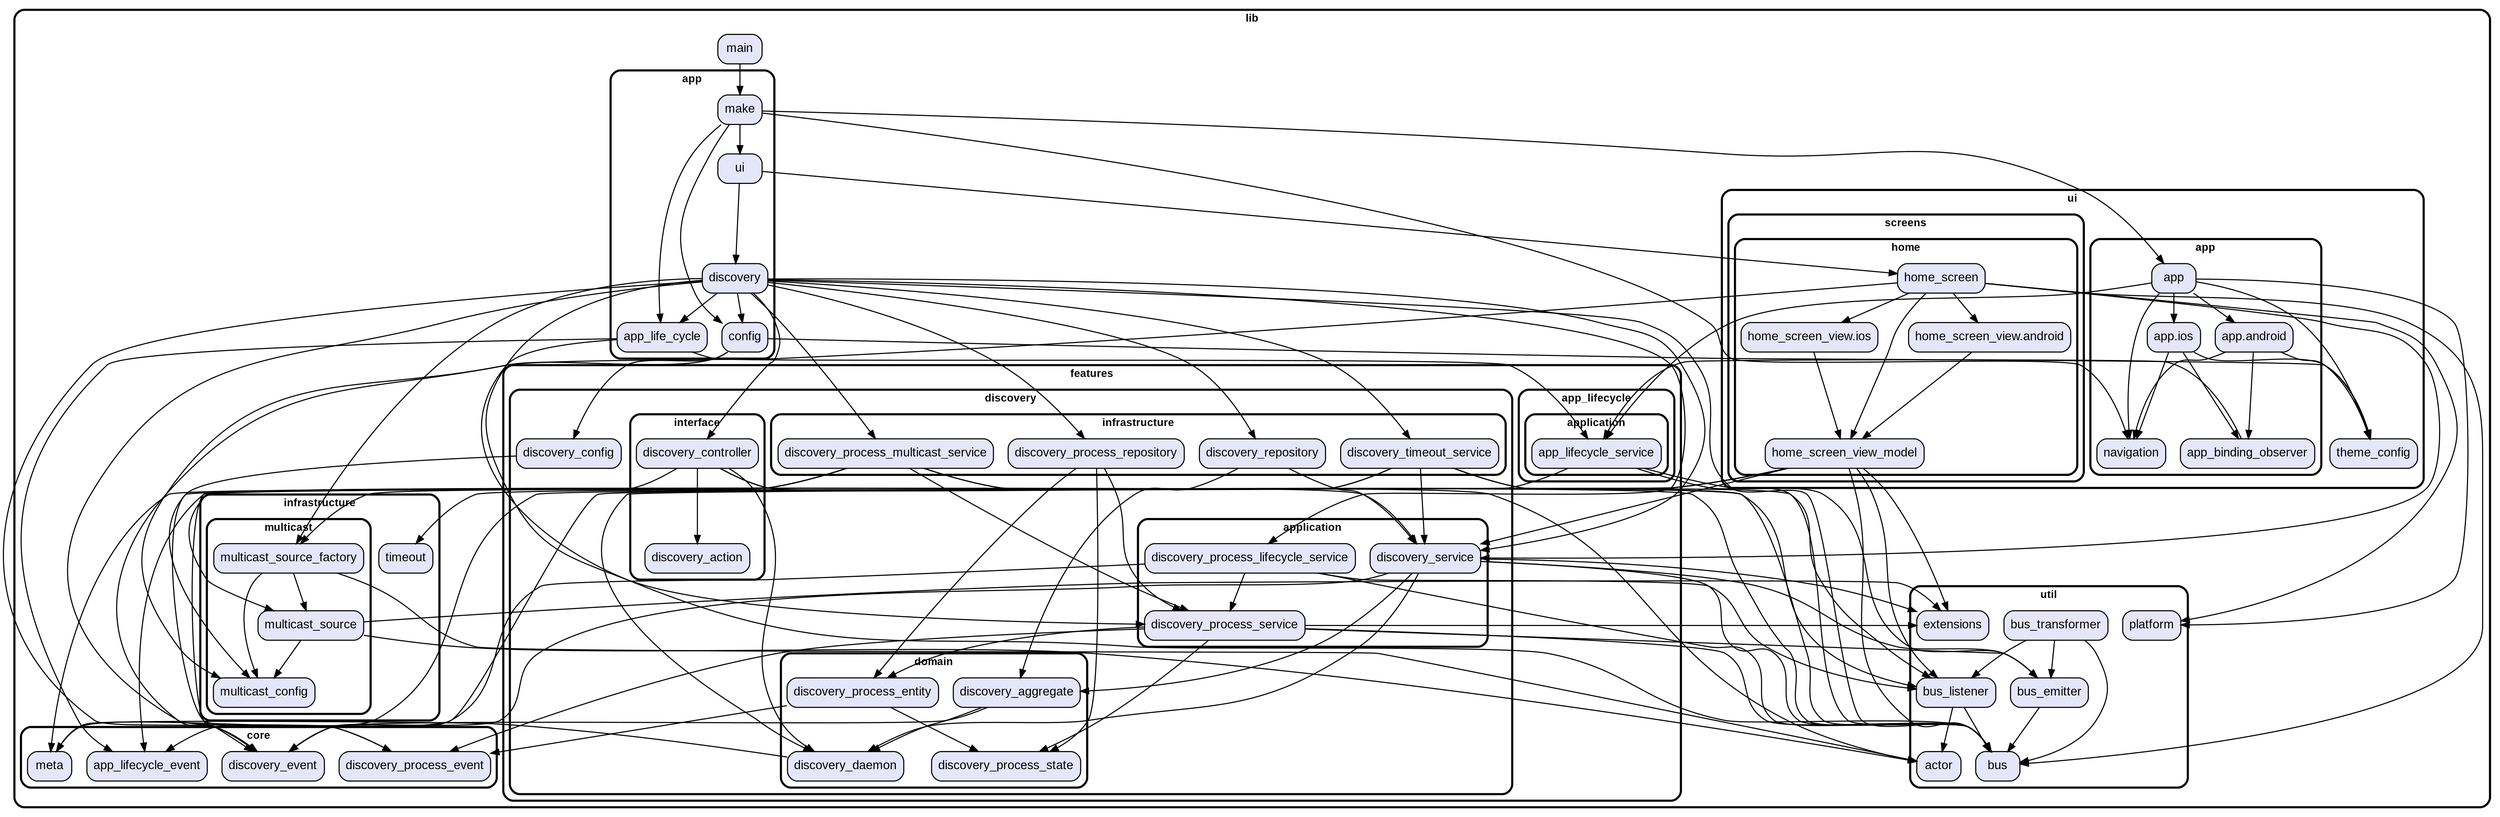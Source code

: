 digraph "" {
  graph [style=rounded fontname="Arial Black" fontsize=13 penwidth=2.6];
  node [shape=rect style="filled,rounded" fontname=Arial fontsize=15 fillcolor=Lavender penwidth=1.3];
  edge [penwidth=1.3];
  "/ui/app/app.android.dart" [label="app.android"];
  "/ui/app/app_binding_observer.dart" [label="app_binding_observer"];
  "/ui/app/app.ios.dart" [label="app.ios"];
  "/ui/app/navigation.dart" [label="navigation"];
  "/ui/app/app.dart" [label="app"];
  "/ui/screens/home/home_screen_view.android.dart" [label="home_screen_view.android"];
  "/ui/screens/home/home_screen_view.ios.dart" [label="home_screen_view.ios"];
  "/ui/screens/home/home_screen_view_model.dart" [label="home_screen_view_model"];
  "/ui/screens/home/home_screen.dart" [label="home_screen"];
  "/ui/theme_config.dart" [label="theme_config"];
  "/core/meta.dart" [label="meta"];
  "/core/discovery_process_event.dart" [label="discovery_process_event"];
  "/core/app_lifecycle_event.dart" [label="app_lifecycle_event"];
  "/core/discovery_event.dart" [label="discovery_event"];
  "/app/ui.dart" [label="ui"];
  "/app/config.dart" [label="config"];
  "/app/app_life_cycle.dart" [label="app_life_cycle"];
  "/app/discovery.dart" [label="discovery"];
  "/app/make.dart" [label="make"];
  "/util/extensions.dart" [label="extensions"];
  "/util/bus_transformer.dart" [label="bus_transformer"];
  "/util/actor.dart" [label="actor"];
  "/util/bus_emitter.dart" [label="bus_emitter"];
  "/util/platform.dart" [label="platform"];
  "/util/bus.dart" [label="bus"];
  "/util/bus_listener.dart" [label="bus_listener"];
  "/features/discovery/interface/discovery_controller.dart" [label="discovery_controller"];
  "/features/discovery/interface/discovery_action.dart" [label="discovery_action"];
  "/features/discovery/discovery_config.dart" [label="discovery_config"];
  "/features/discovery/application/discovery_process_lifecycle_service.dart" [label="discovery_process_lifecycle_service"];
  "/features/discovery/application/discovery_process_service.dart" [label="discovery_process_service"];
  "/features/discovery/application/discovery_service.dart" [label="discovery_service"];
  "/features/discovery/infrastructure/discovery_process_repository.dart" [label="discovery_process_repository"];
  "/features/discovery/infrastructure/discovery_repository.dart" [label="discovery_repository"];
  "/features/discovery/infrastructure/discovery_process_multicast_service.dart" [label="discovery_process_multicast_service"];
  "/features/discovery/infrastructure/discovery_timeout_service.dart" [label="discovery_timeout_service"];
  "/features/discovery/domain/discovery_daemon.dart" [label="discovery_daemon"];
  "/features/discovery/domain/discovery_aggregate.dart" [label="discovery_aggregate"];
  "/features/discovery/domain/discovery_process_state.dart" [label="discovery_process_state"];
  "/features/discovery/domain/discovery_process_entity.dart" [label="discovery_process_entity"];
  "/features/app_lifecycle/application/app_lifecycle_service.dart" [label="app_lifecycle_service"];
  "/main.dart" [label="main"];
  "/infrastructure/multicast/multicast_source_factory.dart" [label="multicast_source_factory"];
  "/infrastructure/multicast/multicast_source.dart" [label="multicast_source"];
  "/infrastructure/multicast/multicast_config.dart" [label="multicast_config"];
  "/infrastructure/timeout.dart" [label="timeout"];
  subgraph "cluster~" {
    label="lib";
    "/main.dart";
    subgraph "cluster~/ui" {
      label="ui";
      "/ui/theme_config.dart";
      subgraph "cluster~/ui/app" {
        label="app";
        "/ui/app/app.android.dart";
        "/ui/app/app_binding_observer.dart";
        "/ui/app/app.ios.dart";
        "/ui/app/navigation.dart";
        "/ui/app/app.dart";
      }
      subgraph "cluster~/ui/screens" {
        label="screens";
        subgraph "cluster~/ui/screens/home" {
          label="home";
          "/ui/screens/home/home_screen_view.android.dart";
          "/ui/screens/home/home_screen_view.ios.dart";
          "/ui/screens/home/home_screen_view_model.dart";
          "/ui/screens/home/home_screen.dart";
        }
      }
    }
    subgraph "cluster~/core" {
      label="core";
      "/core/meta.dart";
      "/core/discovery_process_event.dart";
      "/core/app_lifecycle_event.dart";
      "/core/discovery_event.dart";
    }
    subgraph "cluster~/app" {
      label="app";
      "/app/ui.dart";
      "/app/config.dart";
      "/app/app_life_cycle.dart";
      "/app/discovery.dart";
      "/app/make.dart";
    }
    subgraph "cluster~/util" {
      label="util";
      "/util/extensions.dart";
      "/util/bus_transformer.dart";
      "/util/actor.dart";
      "/util/bus_emitter.dart";
      "/util/platform.dart";
      "/util/bus.dart";
      "/util/bus_listener.dart";
    }
    subgraph "cluster~/features" {
      label="features";
      subgraph "cluster~/features/discovery" {
        label="discovery";
        "/features/discovery/discovery_config.dart";
        subgraph "cluster~/features/discovery/interface" {
          label="interface";
          "/features/discovery/interface/discovery_controller.dart";
          "/features/discovery/interface/discovery_action.dart";
        }
        subgraph "cluster~/features/discovery/application" {
          label="application";
          "/features/discovery/application/discovery_process_lifecycle_service.dart";
          "/features/discovery/application/discovery_process_service.dart";
          "/features/discovery/application/discovery_service.dart";
        }
        subgraph "cluster~/features/discovery/infrastructure" {
          label="infrastructure";
          "/features/discovery/infrastructure/discovery_process_repository.dart";
          "/features/discovery/infrastructure/discovery_repository.dart";
          "/features/discovery/infrastructure/discovery_process_multicast_service.dart";
          "/features/discovery/infrastructure/discovery_timeout_service.dart";
        }
        subgraph "cluster~/features/discovery/domain" {
          label="domain";
          "/features/discovery/domain/discovery_daemon.dart";
          "/features/discovery/domain/discovery_aggregate.dart";
          "/features/discovery/domain/discovery_process_state.dart";
          "/features/discovery/domain/discovery_process_entity.dart";
        }
      }
      subgraph "cluster~/features/app_lifecycle" {
        label="app_lifecycle";
        subgraph "cluster~/features/app_lifecycle/application" {
          label="application";
          "/features/app_lifecycle/application/app_lifecycle_service.dart";
        }
      }
    }
    subgraph "cluster~/infrastructure" {
      label="infrastructure";
      "/infrastructure/timeout.dart";
      subgraph "cluster~/infrastructure/multicast" {
        label="multicast";
        "/infrastructure/multicast/multicast_source_factory.dart";
        "/infrastructure/multicast/multicast_source.dart";
        "/infrastructure/multicast/multicast_config.dart";
      }
    }
  }
  "/ui/app/app.android.dart" -> "/ui/app/app_binding_observer.dart";
  "/ui/app/app.android.dart" -> "/ui/app/navigation.dart";
  "/ui/app/app.android.dart" -> "/ui/theme_config.dart";
  "/ui/app/app_binding_observer.dart" -> "/features/app_lifecycle/application/app_lifecycle_service.dart";
  "/ui/app/app.ios.dart" -> "/ui/app/app_binding_observer.dart";
  "/ui/app/app.ios.dart" -> "/ui/app/navigation.dart";
  "/ui/app/app.ios.dart" -> "/ui/theme_config.dart";
  "/ui/app/app.dart" -> "/features/app_lifecycle/application/app_lifecycle_service.dart";
  "/ui/app/app.dart" -> "/ui/app/app.android.dart";
  "/ui/app/app.dart" -> "/ui/app/app.ios.dart";
  "/ui/app/app.dart" -> "/ui/app/navigation.dart";
  "/ui/app/app.dart" -> "/ui/theme_config.dart";
  "/ui/app/app.dart" -> "/util/platform.dart";
  "/ui/screens/home/home_screen_view.android.dart" -> "/ui/screens/home/home_screen_view_model.dart";
  "/ui/screens/home/home_screen_view.ios.dart" -> "/ui/screens/home/home_screen_view_model.dart";
  "/ui/screens/home/home_screen_view_model.dart" -> "/core/discovery_event.dart";
  "/ui/screens/home/home_screen_view_model.dart" -> "/core/meta.dart";
  "/ui/screens/home/home_screen_view_model.dart" -> "/features/discovery/application/discovery_service.dart";
  "/ui/screens/home/home_screen_view_model.dart" -> "/features/discovery/domain/discovery_daemon.dart";
  "/ui/screens/home/home_screen_view_model.dart" -> "/util/bus.dart";
  "/ui/screens/home/home_screen_view_model.dart" -> "/util/bus_listener.dart";
  "/ui/screens/home/home_screen_view_model.dart" -> "/util/extensions.dart";
  "/ui/screens/home/home_screen.dart" -> "/core/discovery_event.dart";
  "/ui/screens/home/home_screen.dart" -> "/features/discovery/application/discovery_service.dart";
  "/ui/screens/home/home_screen.dart" -> "/ui/screens/home/home_screen_view.android.dart";
  "/ui/screens/home/home_screen.dart" -> "/ui/screens/home/home_screen_view.ios.dart";
  "/ui/screens/home/home_screen.dart" -> "/ui/screens/home/home_screen_view_model.dart";
  "/ui/screens/home/home_screen.dart" -> "/util/bus.dart";
  "/ui/screens/home/home_screen.dart" -> "/util/platform.dart";
  "/app/ui.dart" -> "/app/discovery.dart";
  "/app/ui.dart" -> "/ui/screens/home/home_screen.dart";
  "/app/config.dart" -> "/features/discovery/discovery_config.dart";
  "/app/config.dart" -> "/infrastructure/multicast/multicast_config.dart";
  "/app/config.dart" -> "/ui/theme_config.dart";
  "/app/app_life_cycle.dart" -> "/core/app_lifecycle_event.dart";
  "/app/app_life_cycle.dart" -> "/features/app_lifecycle/application/app_lifecycle_service.dart";
  "/app/app_life_cycle.dart" -> "/util/bus.dart";
  "/app/discovery.dart" -> "/app/app_life_cycle.dart";
  "/app/discovery.dart" -> "/app/config.dart";
  "/app/discovery.dart" -> "/core/discovery_event.dart";
  "/app/discovery.dart" -> "/core/discovery_process_event.dart";
  "/app/discovery.dart" -> "/features/discovery/application/discovery_process_lifecycle_service.dart";
  "/app/discovery.dart" -> "/features/discovery/application/discovery_process_service.dart";
  "/app/discovery.dart" -> "/features/discovery/application/discovery_service.dart";
  "/app/discovery.dart" -> "/features/discovery/infrastructure/discovery_process_multicast_service.dart";
  "/app/discovery.dart" -> "/features/discovery/infrastructure/discovery_process_repository.dart";
  "/app/discovery.dart" -> "/features/discovery/infrastructure/discovery_repository.dart";
  "/app/discovery.dart" -> "/features/discovery/infrastructure/discovery_timeout_service.dart";
  "/app/discovery.dart" -> "/features/discovery/interface/discovery_controller.dart";
  "/app/discovery.dart" -> "/infrastructure/multicast/multicast_source_factory.dart";
  "/app/discovery.dart" -> "/util/bus.dart";
  "/app/make.dart" -> "/app/app_life_cycle.dart";
  "/app/make.dart" -> "/app/config.dart";
  "/app/make.dart" -> "/app/ui.dart";
  "/app/make.dart" -> "/ui/app/app.dart";
  "/app/make.dart" -> "/ui/app/navigation.dart";
  "/util/bus_transformer.dart" -> "/util/bus.dart";
  "/util/bus_transformer.dart" -> "/util/bus_emitter.dart";
  "/util/bus_transformer.dart" -> "/util/bus_listener.dart";
  "/util/bus_emitter.dart" -> "/util/bus.dart";
  "/util/bus_listener.dart" -> "/util/actor.dart";
  "/util/bus_listener.dart" -> "/util/bus.dart";
  "/features/discovery/interface/discovery_controller.dart" -> "/core/meta.dart";
  "/features/discovery/interface/discovery_controller.dart" -> "/features/discovery/application/discovery_service.dart";
  "/features/discovery/interface/discovery_controller.dart" -> "/features/discovery/domain/discovery_daemon.dart";
  "/features/discovery/interface/discovery_controller.dart" -> "/features/discovery/interface/discovery_action.dart";
  "/features/discovery/interface/discovery_controller.dart" -> "/util/actor.dart";
  "/features/discovery/discovery_config.dart" -> "/infrastructure/multicast/multicast_config.dart";
  "/features/discovery/application/discovery_process_lifecycle_service.dart" -> "/core/app_lifecycle_event.dart";
  "/features/discovery/application/discovery_process_lifecycle_service.dart" -> "/features/discovery/application/discovery_process_service.dart";
  "/features/discovery/application/discovery_process_lifecycle_service.dart" -> "/util/bus.dart";
  "/features/discovery/application/discovery_process_lifecycle_service.dart" -> "/util/bus_listener.dart";
  "/features/discovery/application/discovery_process_service.dart" -> "/core/discovery_process_event.dart";
  "/features/discovery/application/discovery_process_service.dart" -> "/features/discovery/domain/discovery_process_entity.dart";
  "/features/discovery/application/discovery_process_service.dart" -> "/features/discovery/domain/discovery_process_state.dart";
  "/features/discovery/application/discovery_process_service.dart" -> "/util/bus.dart";
  "/features/discovery/application/discovery_process_service.dart" -> "/util/bus_emitter.dart";
  "/features/discovery/application/discovery_process_service.dart" -> "/util/extensions.dart";
  "/features/discovery/application/discovery_service.dart" -> "/core/discovery_event.dart";
  "/features/discovery/application/discovery_service.dart" -> "/features/discovery/domain/discovery_aggregate.dart";
  "/features/discovery/application/discovery_service.dart" -> "/features/discovery/domain/discovery_daemon.dart";
  "/features/discovery/application/discovery_service.dart" -> "/util/bus.dart";
  "/features/discovery/application/discovery_service.dart" -> "/util/bus_emitter.dart";
  "/features/discovery/application/discovery_service.dart" -> "/util/extensions.dart";
  "/features/discovery/infrastructure/discovery_process_repository.dart" -> "/features/discovery/application/discovery_process_service.dart";
  "/features/discovery/infrastructure/discovery_process_repository.dart" -> "/features/discovery/domain/discovery_process_entity.dart";
  "/features/discovery/infrastructure/discovery_process_repository.dart" -> "/features/discovery/domain/discovery_process_state.dart";
  "/features/discovery/infrastructure/discovery_repository.dart" -> "/features/discovery/application/discovery_service.dart";
  "/features/discovery/infrastructure/discovery_repository.dart" -> "/features/discovery/domain/discovery_aggregate.dart";
  "/features/discovery/infrastructure/discovery_process_multicast_service.dart" -> "/core/discovery_process_event.dart";
  "/features/discovery/infrastructure/discovery_process_multicast_service.dart" -> "/features/discovery/application/discovery_process_service.dart";
  "/features/discovery/infrastructure/discovery_process_multicast_service.dart" -> "/infrastructure/multicast/multicast_source.dart";
  "/features/discovery/infrastructure/discovery_process_multicast_service.dart" -> "/infrastructure/multicast/multicast_source_factory.dart";
  "/features/discovery/infrastructure/discovery_process_multicast_service.dart" -> "/util/bus.dart";
  "/features/discovery/infrastructure/discovery_process_multicast_service.dart" -> "/util/bus_listener.dart";
  "/features/discovery/infrastructure/discovery_timeout_service.dart" -> "/core/discovery_event.dart";
  "/features/discovery/infrastructure/discovery_timeout_service.dart" -> "/features/discovery/application/discovery_service.dart";
  "/features/discovery/infrastructure/discovery_timeout_service.dart" -> "/infrastructure/timeout.dart";
  "/features/discovery/infrastructure/discovery_timeout_service.dart" -> "/util/bus.dart";
  "/features/discovery/infrastructure/discovery_timeout_service.dart" -> "/util/bus_listener.dart";
  "/features/discovery/domain/discovery_daemon.dart" -> "/core/meta.dart";
  "/features/discovery/domain/discovery_aggregate.dart" -> "/core/discovery_event.dart";
  "/features/discovery/domain/discovery_aggregate.dart" -> "/features/discovery/domain/discovery_daemon.dart";
  "/features/discovery/domain/discovery_process_entity.dart" -> "/core/discovery_process_event.dart";
  "/features/discovery/domain/discovery_process_entity.dart" -> "/features/discovery/domain/discovery_process_state.dart";
  "/features/app_lifecycle/application/app_lifecycle_service.dart" -> "/core/app_lifecycle_event.dart";
  "/features/app_lifecycle/application/app_lifecycle_service.dart" -> "/util/bus.dart";
  "/features/app_lifecycle/application/app_lifecycle_service.dart" -> "/util/bus_emitter.dart";
  "/main.dart" -> "/app/make.dart";
  "/infrastructure/multicast/multicast_source_factory.dart" -> "/infrastructure/multicast/multicast_config.dart";
  "/infrastructure/multicast/multicast_source_factory.dart" -> "/infrastructure/multicast/multicast_source.dart";
  "/infrastructure/multicast/multicast_source_factory.dart" -> "/util/actor.dart";
  "/infrastructure/multicast/multicast_source.dart" -> "/infrastructure/multicast/multicast_config.dart";
  "/infrastructure/multicast/multicast_source.dart" -> "/util/actor.dart";
  "/infrastructure/multicast/multicast_source.dart" -> "/util/extensions.dart";
}
